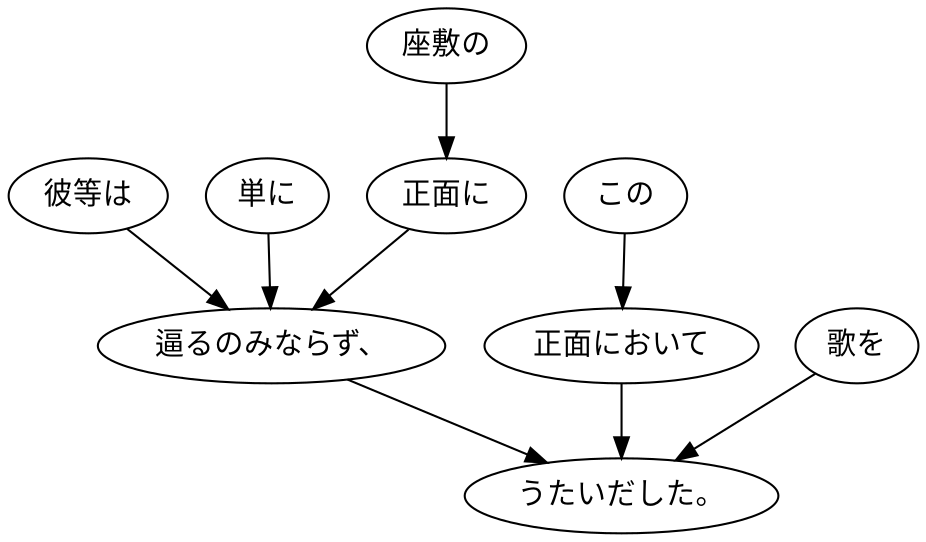 digraph graph4722 {
	node0 [label="彼等は"];
	node1 [label="単に"];
	node2 [label="座敷の"];
	node3 [label="正面に"];
	node4 [label="逼るのみならず、"];
	node5 [label="この"];
	node6 [label="正面において"];
	node7 [label="歌を"];
	node8 [label="うたいだした。"];
	node0 -> node4;
	node1 -> node4;
	node2 -> node3;
	node3 -> node4;
	node4 -> node8;
	node5 -> node6;
	node6 -> node8;
	node7 -> node8;
}
